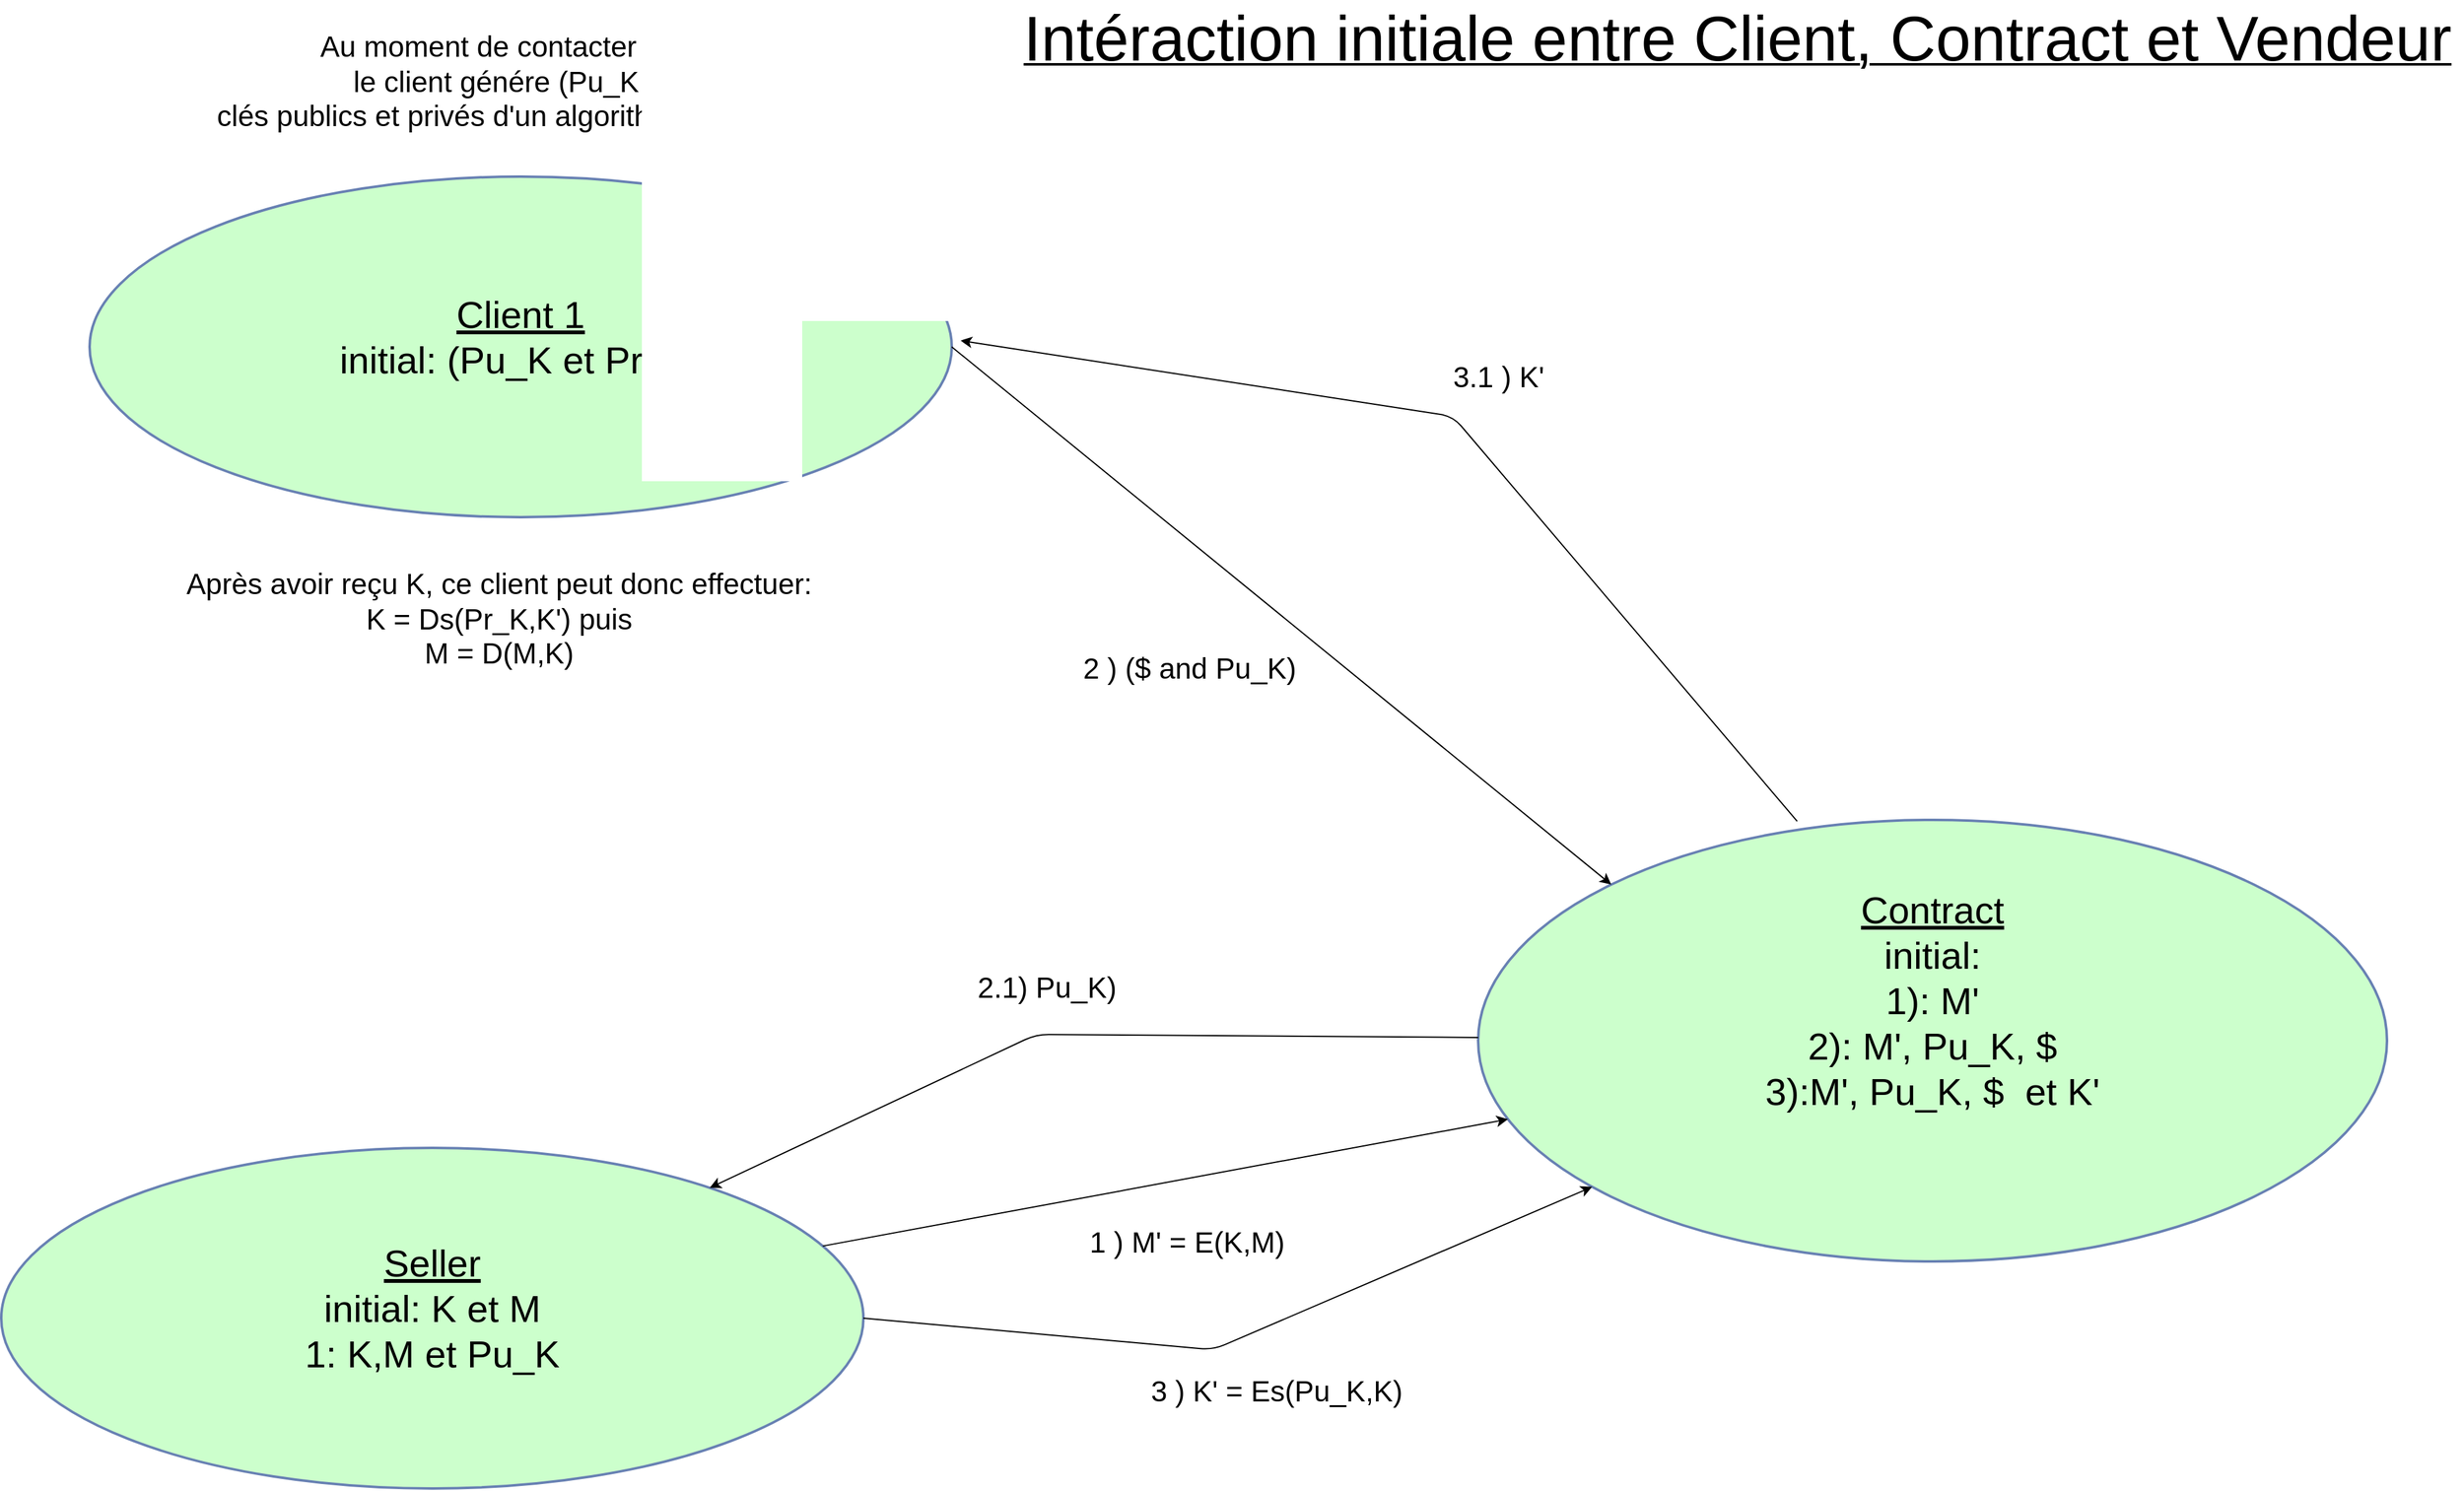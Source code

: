 <mxfile version="13.1.14" type="google" pages="2"><diagram name="Page-1" id="80d4a630-b321-0f5e-ff81-c5a36ef4752d"><mxGraphModel dx="2620" dy="2590" grid="1" gridSize="10" guides="1" tooltips="1" connect="1" arrows="1" fold="1" page="1" pageScale="1" pageWidth="1100" pageHeight="850" background="#ffffff" math="0" shadow="0"><root><mxCell id="0"/><mxCell id="1" parent="0"/><mxCell id="5c82df7aa0dc6260-15" value="&lt;font&gt;&lt;span style=&quot;font-size: 30px&quot;&gt;&lt;u&gt;Contract&lt;/u&gt;&lt;br&gt;initial: &lt;br&gt;1): M'&lt;br&gt;2): M', Pu_K, $&lt;br&gt;3):&lt;/span&gt;&lt;span style=&quot;font-size: 30px&quot;&gt;M', Pu_K, $&amp;nbsp; et K'&lt;/span&gt;&lt;span style=&quot;font-size: 23px ; background-color: rgb(255 , 255 , 255)&quot;&gt;&lt;br&gt;&lt;/span&gt;&lt;u&gt;&lt;br&gt;&lt;/u&gt;&lt;/font&gt;" style="ellipse;whiteSpace=wrap;html=1;rounded=1;shadow=0;comic=0;labelBackgroundColor=none;strokeColor=#6881B3;strokeWidth=2;fillColor=#CCFFCC;fontFamily=Helvetica;fontSize=22;fontColor=#000000;verticalAlign=middle;gradientColor=none;gradientDirection=north;spacingBottom=36;" parent="1" vertex="1"><mxGeometry x="1370" y="-70" width="720" height="350" as="geometry"/></mxCell><mxCell id="5c82df7aa0dc6260-14" value="&lt;font style=&quot;font-size: 30px&quot;&gt;&lt;u&gt;Client 1&lt;/u&gt;&lt;br&gt;initial: (Pu_K et Pr_K)&lt;br&gt;&lt;/font&gt;" style="ellipse;whiteSpace=wrap;html=1;rounded=1;shadow=0;comic=0;labelBackgroundColor=none;strokeColor=#6881B3;strokeWidth=2;fillColor=#CCFFCC;fontFamily=Helvetica;fontSize=22;fontColor=#000000;verticalAlign=middle;gradientColor=none;gradientDirection=north;spacingBottom=17;" parent="1" vertex="1"><mxGeometry x="270" y="-580" width="683" height="270" as="geometry"/></mxCell><mxCell id="Da3whqHP72ltwGsDfkJD-1" value="&lt;font size=&quot;1&quot;&gt;&lt;span style=&quot;font-size: 30px&quot;&gt;&lt;u&gt;Seller&lt;/u&gt;&lt;br&gt;initial: K et M&lt;br&gt;1: K,M et Pu_K&lt;br&gt;&lt;/span&gt;&lt;/font&gt;" style="ellipse;whiteSpace=wrap;html=1;rounded=1;shadow=0;comic=0;labelBackgroundColor=none;strokeColor=#6881B3;strokeWidth=2;fillColor=#CCFFCC;fontFamily=Helvetica;fontSize=22;fontColor=#000000;verticalAlign=middle;gradientColor=none;gradientDirection=north;spacingBottom=17;" vertex="1" parent="1"><mxGeometry x="200" y="190" width="683" height="270" as="geometry"/></mxCell><mxCell id="Da3whqHP72ltwGsDfkJD-2" value="&lt;font style=&quot;font-size: 23px&quot;&gt;1 ) M' = E(K,M)&lt;br style=&quot;font-size: 23px&quot;&gt;&lt;/font&gt;" style="endArrow=classic;html=1;fontSize=23;" edge="1" parent="1" source="Da3whqHP72ltwGsDfkJD-1" target="5c82df7aa0dc6260-15"><mxGeometry x="0.029" y="-50" width="50" height="50" relative="1" as="geometry"><mxPoint x="840" y="290" as="sourcePoint"/><mxPoint x="890" y="240" as="targetPoint"/><mxPoint as="offset"/></mxGeometry></mxCell><mxCell id="Da3whqHP72ltwGsDfkJD-4" value="&lt;font style=&quot;font-size: 23px&quot;&gt;2 ) ($ and Pu_K)&lt;br style=&quot;font-size: 23px&quot;&gt;&lt;/font&gt;" style="endArrow=classic;html=1;fontSize=23;exitX=1;exitY=0.5;exitDx=0;exitDy=0;entryX=0;entryY=0;entryDx=0;entryDy=0;" edge="1" parent="1" source="5c82df7aa0dc6260-14" target="5c82df7aa0dc6260-15"><mxGeometry x="-0.091" y="-79" width="50" height="50" relative="1" as="geometry"><mxPoint x="810.0" y="68.562" as="sourcePoint"/><mxPoint x="1480.208" y="-210.002" as="targetPoint"/><mxPoint as="offset"/></mxGeometry></mxCell><mxCell id="Da3whqHP72ltwGsDfkJD-5" value="&lt;font style=&quot;font-size: 23px&quot;&gt;3 ) K' = Es(Pu_K,K)&lt;br style=&quot;font-size: 23px&quot;&gt;&lt;/font&gt;" style="endArrow=classic;html=1;fontSize=23;exitX=1;exitY=0.5;exitDx=0;exitDy=0;" edge="1" parent="1" source="Da3whqHP72ltwGsDfkJD-1" target="5c82df7aa0dc6260-15"><mxGeometry x="0.029" y="-50" width="50" height="50" relative="1" as="geometry"><mxPoint x="880.003" y="564.62" as="sourcePoint"/><mxPoint x="1550.162" y="286.002" as="targetPoint"/><mxPoint as="offset"/><Array as="points"><mxPoint x="1160" y="350"/></Array></mxGeometry></mxCell><mxCell id="Da3whqHP72ltwGsDfkJD-6" value="&lt;font style=&quot;font-size: 23px&quot;&gt;2.1) Pu_K)&lt;br style=&quot;font-size: 23px&quot;&gt;&lt;/font&gt;" style="endArrow=classic;html=1;fontSize=23;" edge="1" parent="1" source="5c82df7aa0dc6260-15" target="Da3whqHP72ltwGsDfkJD-1"><mxGeometry x="0.082" y="-36" width="50" height="50" relative="1" as="geometry"><mxPoint x="710" y="-190" as="sourcePoint"/><mxPoint x="820" y="340" as="targetPoint"/><mxPoint x="2" y="-1" as="offset"/><Array as="points"><mxPoint x="1020" y="100"/></Array></mxGeometry></mxCell><mxCell id="Da3whqHP72ltwGsDfkJD-7" value="&lt;font style=&quot;font-size: 23px&quot;&gt;3.1 ) K'&amp;nbsp;&lt;br style=&quot;font-size: 23px&quot;&gt;&lt;/font&gt;" style="endArrow=classic;html=1;fontSize=23;exitX=0.351;exitY=0.003;exitDx=0;exitDy=0;exitPerimeter=0;" edge="1" parent="1" source="5c82df7aa0dc6260-15"><mxGeometry x="0.029" y="-50" width="50" height="50" relative="1" as="geometry"><mxPoint x="1060.003" y="-86.56" as="sourcePoint"/><mxPoint x="960" y="-450" as="targetPoint"/><mxPoint as="offset"/><Array as="points"><mxPoint x="1350" y="-390"/></Array></mxGeometry></mxCell><mxCell id="Da3whqHP72ltwGsDfkJD-8" value="Après avoir reçu K, ce client peut donc effectuer:&lt;br&gt;K = Ds(Pr_K,K') puis&lt;br&gt;M = D(M,K)" style="text;html=1;align=center;verticalAlign=middle;resizable=0;points=[];autosize=1;fontSize=23;" vertex="1" parent="1"><mxGeometry x="339" y="-274" width="510" height="90" as="geometry"/></mxCell><mxCell id="Da3whqHP72ltwGsDfkJD-9" value="Au moment de contacter le contract, &lt;br&gt;le client génére (Pu_K et Pr_K)&lt;br&gt;clés publics et privés d'un algorithme de chiffrement." style="text;html=1;align=center;verticalAlign=middle;resizable=0;points=[];autosize=1;fontSize=23;" vertex="1" parent="1"><mxGeometry x="362" y="-700" width="550" height="90" as="geometry"/></mxCell><mxCell id="nkbRDVdgevK3_SGyEZW7-1" value="&lt;u&gt;&lt;font style=&quot;font-size: 50px&quot;&gt;Intéraction initiale entre Client, Contract et Vendeur&lt;/font&gt;&lt;/u&gt;" style="text;html=1;align=center;verticalAlign=middle;resizable=0;points=[];autosize=1;fontSize=23;" vertex="1" parent="1"><mxGeometry x="1000" y="-710" width="1150" height="40" as="geometry"/></mxCell></root></mxGraphModel></diagram><diagram id="GjxeDOPY01OUSrkKyLYs" name="Page-2"><mxGraphModel dx="1123" dy="1846" grid="1" gridSize="10" guides="1" tooltips="1" connect="1" arrows="1" fold="1" page="1" pageScale="1" pageWidth="850" pageHeight="1100" math="0" shadow="0"><root><mxCell id="qXos_GJhrYz3AeNLuWEy-0"/><mxCell id="qXos_GJhrYz3AeNLuWEy-1" parent="qXos_GJhrYz3AeNLuWEy-0"/><mxCell id="4LBYiIjPAhKm030HGbrY-0" value="&lt;font&gt;&lt;span style=&quot;font-size: 30px&quot;&gt;&lt;u&gt;Contract&lt;/u&gt;&lt;br&gt;initial: &lt;/span&gt;&lt;span style=&quot;font-size: 30px&quot;&gt;M', Pu_K, $&amp;nbsp; et K'&lt;br&gt;1) :&lt;/span&gt;&lt;span style=&quot;font-size: 30px&quot;&gt;M', Pu_K, $, K' et &lt;u&gt;K&lt;br&gt;&lt;/u&gt;&lt;/span&gt;&lt;span style=&quot;font-size: 30px&quot;&gt;2) :&lt;/span&gt;&lt;span style=&quot;font-size: 30px&quot;&gt;M', Pu_K, $, K' ,&lt;u&gt;K&lt;/u&gt; et gas=(gas client)&lt;br&gt;&lt;/span&gt;&lt;span style=&quot;font-size: 30px&quot;&gt;3) :&lt;/span&gt;&lt;span style=&quot;font-size: 30px&quot;&gt;M', Pu_K, $, K' ,&lt;u&gt;K&lt;/u&gt;&amp;nbsp;et gas=(gas client+gas_seller)&lt;/span&gt;&lt;span style=&quot;font-size: 23px ; background-color: rgb(255 , 255 , 255)&quot;&gt;&lt;br&gt;&lt;/span&gt;&lt;u&gt;&lt;br&gt;&lt;/u&gt;&lt;/font&gt;" style="ellipse;whiteSpace=wrap;html=1;rounded=1;shadow=0;comic=0;labelBackgroundColor=none;strokeColor=#6881B3;strokeWidth=2;fillColor=#CCFFCC;fontFamily=Helvetica;fontSize=22;fontColor=#000000;verticalAlign=middle;gradientColor=none;gradientDirection=north;spacingBottom=36;" vertex="1" parent="qXos_GJhrYz3AeNLuWEy-1"><mxGeometry x="1360" y="-70" width="720" height="350" as="geometry"/></mxCell><mxCell id="4LBYiIjPAhKm030HGbrY-1" value="&lt;font style=&quot;font-size: 30px&quot;&gt;&lt;u&gt;Client 1&lt;/u&gt;&lt;br&gt;initial: (Pu_K et Pr_K)&lt;br&gt;&lt;/font&gt;" style="ellipse;whiteSpace=wrap;html=1;rounded=1;shadow=0;comic=0;labelBackgroundColor=none;strokeColor=#6881B3;strokeWidth=2;fillColor=#CCFFCC;fontFamily=Helvetica;fontSize=22;fontColor=#000000;verticalAlign=middle;gradientColor=none;gradientDirection=north;spacingBottom=17;" vertex="1" parent="qXos_GJhrYz3AeNLuWEy-1"><mxGeometry x="270" y="-580" width="683" height="270" as="geometry"/></mxCell><mxCell id="4LBYiIjPAhKm030HGbrY-2" value="&lt;font size=&quot;1&quot;&gt;&lt;span style=&quot;font-size: 30px&quot;&gt;&lt;u&gt;Seller&lt;/u&gt;&lt;br&gt;initial: K,M et Pu_K&lt;br&gt;&lt;/span&gt;&lt;/font&gt;" style="ellipse;whiteSpace=wrap;html=1;rounded=1;shadow=0;comic=0;labelBackgroundColor=none;strokeColor=#6881B3;strokeWidth=2;fillColor=#CCFFCC;fontFamily=Helvetica;fontSize=22;fontColor=#000000;verticalAlign=middle;gradientColor=none;gradientDirection=north;spacingBottom=17;" vertex="1" parent="qXos_GJhrYz3AeNLuWEy-1"><mxGeometry x="200" y="190" width="683" height="270" as="geometry"/></mxCell><mxCell id="4LBYiIjPAhKm030HGbrY-3" value="&lt;font style=&quot;font-size: 23px&quot;&gt;1) K&lt;br style=&quot;font-size: 23px&quot;&gt;&lt;/font&gt;" style="endArrow=classic;html=1;fontSize=23;" edge="1" parent="qXos_GJhrYz3AeNLuWEy-1" source="4LBYiIjPAhKm030HGbrY-2" target="4LBYiIjPAhKm030HGbrY-0"><mxGeometry x="0.029" y="-50" width="50" height="50" relative="1" as="geometry"><mxPoint x="840" y="290" as="sourcePoint"/><mxPoint x="890" y="240" as="targetPoint"/><mxPoint as="offset"/></mxGeometry></mxCell><mxCell id="4LBYiIjPAhKm030HGbrY-4" value="&lt;font style=&quot;font-size: 23px&quot;&gt;2) gas_client&lt;br style=&quot;font-size: 23px&quot;&gt;&lt;/font&gt;" style="endArrow=classic;html=1;fontSize=23;exitX=1;exitY=0.5;exitDx=0;exitDy=0;entryX=0;entryY=0;entryDx=0;entryDy=0;" edge="1" parent="qXos_GJhrYz3AeNLuWEy-1" source="4LBYiIjPAhKm030HGbrY-1" target="4LBYiIjPAhKm030HGbrY-0"><mxGeometry x="0.176" y="-31" width="50" height="50" relative="1" as="geometry"><mxPoint x="810.0" y="68.562" as="sourcePoint"/><mxPoint x="1480.208" y="-210.002" as="targetPoint"/><mxPoint y="1" as="offset"/></mxGeometry></mxCell><mxCell id="4LBYiIjPAhKm030HGbrY-5" value="&lt;font style=&quot;font-size: 23px&quot;&gt;3 ) gas_seller&lt;br style=&quot;font-size: 23px&quot;&gt;&lt;/font&gt;" style="endArrow=classic;html=1;fontSize=23;exitX=1;exitY=0.5;exitDx=0;exitDy=0;" edge="1" parent="qXos_GJhrYz3AeNLuWEy-1" source="4LBYiIjPAhKm030HGbrY-2" target="4LBYiIjPAhKm030HGbrY-0"><mxGeometry x="0.029" y="-50" width="50" height="50" relative="1" as="geometry"><mxPoint x="880.003" y="564.62" as="sourcePoint"/><mxPoint x="1550.162" y="286.002" as="targetPoint"/><mxPoint as="offset"/><Array as="points"><mxPoint x="1160" y="350"/></Array></mxGeometry></mxCell><mxCell id="4LBYiIjPAhKm030HGbrY-6" value="&lt;font style=&quot;font-size: 23px&quot;&gt;2.1) Information de contestation&lt;br style=&quot;font-size: 23px&quot;&gt;&lt;/font&gt;" style="endArrow=classic;html=1;fontSize=23;" edge="1" parent="qXos_GJhrYz3AeNLuWEy-1" source="4LBYiIjPAhKm030HGbrY-0" target="4LBYiIjPAhKm030HGbrY-2"><mxGeometry x="0.082" y="-36" width="50" height="50" relative="1" as="geometry"><mxPoint x="710" y="-190" as="sourcePoint"/><mxPoint x="820" y="340" as="targetPoint"/><mxPoint x="2" y="-1" as="offset"/><Array as="points"><mxPoint x="1020" y="100"/></Array></mxGeometry></mxCell><mxCell id="4LBYiIjPAhKm030HGbrY-7" value="&lt;font style=&quot;font-size: 23px&quot;&gt;1.1 ) K&amp;nbsp;&lt;br style=&quot;font-size: 23px&quot;&gt;&lt;/font&gt;" style="endArrow=classic;html=1;fontSize=23;exitX=0.351;exitY=0.003;exitDx=0;exitDy=0;exitPerimeter=0;" edge="1" parent="qXos_GJhrYz3AeNLuWEy-1" source="4LBYiIjPAhKm030HGbrY-0"><mxGeometry x="0.029" y="-50" width="50" height="50" relative="1" as="geometry"><mxPoint x="1060.003" y="-86.56" as="sourcePoint"/><mxPoint x="960" y="-450" as="targetPoint"/><mxPoint as="offset"/><Array as="points"><mxPoint x="1350" y="-390"/></Array></mxGeometry></mxCell><mxCell id="4LBYiIjPAhKm030HGbrY-8" value="Vérifie en interne que c'est bien la bonne clé K qu'il a récu." style="text;html=1;align=center;verticalAlign=middle;resizable=0;points=[];autosize=1;fontSize=23;" vertex="1" parent="qXos_GJhrYz3AeNLuWEy-1"><mxGeometry x="306.5" y="-300" width="610" height="30" as="geometry"/></mxCell><mxCell id="4LBYiIjPAhKm030HGbrY-10" value="&lt;span style=&quot;font-size: 50px&quot;&gt;&lt;u&gt;Après 14 jours (lorsque le vendeur dévoile K)&lt;/u&gt;&lt;/span&gt;" style="text;html=1;align=center;verticalAlign=middle;resizable=0;points=[];autosize=1;fontSize=23;" vertex="1" parent="qXos_GJhrYz3AeNLuWEy-1"><mxGeometry x="1065" y="-710" width="1020" height="40" as="geometry"/></mxCell><mxCell id="4LBYiIjPAhKm030HGbrY-13" value="" style="endArrow=classic;html=1;fontSize=23;" edge="1" parent="qXos_GJhrYz3AeNLuWEy-1"><mxGeometry width="50" height="50" relative="1" as="geometry"><mxPoint x="560" y="-260" as="sourcePoint"/><mxPoint x="660" y="-220" as="targetPoint"/></mxGeometry></mxCell><mxCell id="4LBYiIjPAhKm030HGbrY-14" value="Si c'est la bonne, c'est finit." style="text;html=1;align=center;verticalAlign=middle;resizable=0;points=[];autosize=1;fontSize=23;" vertex="1" parent="qXos_GJhrYz3AeNLuWEy-1"><mxGeometry x="630" y="-200" width="290" height="30" as="geometry"/></mxCell><mxCell id="4LBYiIjPAhKm030HGbrY-15" value="" style="endArrow=classic;html=1;fontSize=23;" edge="1" parent="qXos_GJhrYz3AeNLuWEy-1"><mxGeometry width="50" height="50" relative="1" as="geometry"><mxPoint x="560" y="-260" as="sourcePoint"/><mxPoint x="410" y="-200" as="targetPoint"/></mxGeometry></mxCell><mxCell id="4LBYiIjPAhKm030HGbrY-16" value="Sinon, il dispose de n jours pour &lt;br&gt;faire &quot;recours&quot;:&lt;br&gt;-il envoie au contrat&amp;nbsp;&lt;span style=&quot;background-color: rgb(255 , 255 , 255)&quot;&gt;&amp;nbsp;gas_client = (ether_gas_cost_verif)&lt;/span&gt;" style="text;html=1;align=center;verticalAlign=middle;resizable=0;points=[];autosize=1;fontSize=23;imageWidth=19;" vertex="1" parent="qXos_GJhrYz3AeNLuWEy-1"><mxGeometry x="10" y="-190" width="590" height="90" as="geometry"/></mxCell><mxCell id="4LBYiIjPAhKm030HGbrY-18" value="Reçoit une constéstation il dispose alors de n jours pour abandonner/répondre:" style="text;html=1;align=center;verticalAlign=middle;resizable=0;points=[];autosize=1;fontSize=23;" vertex="1" parent="qXos_GJhrYz3AeNLuWEy-1"><mxGeometry x="211.5" y="490" width="820" height="30" as="geometry"/></mxCell><mxCell id="4LBYiIjPAhKm030HGbrY-19" value="" style="endArrow=classic;html=1;fontSize=23;" edge="1" parent="qXos_GJhrYz3AeNLuWEy-1"><mxGeometry width="50" height="50" relative="1" as="geometry"><mxPoint x="570" y="530.0" as="sourcePoint"/><mxPoint x="670" y="570.0" as="targetPoint"/></mxGeometry></mxCell><mxCell id="4LBYiIjPAhKm030HGbrY-20" value="Si il abandonne, il ne récoit pas &lt;br&gt;son paiement de client 1,&lt;br&gt;&amp;nbsp;et ce dernier recoit ($ + gas_client) &lt;br&gt;du contrat&amp;nbsp;" style="text;html=1;align=center;verticalAlign=middle;resizable=0;points=[];autosize=1;fontSize=23;" vertex="1" parent="qXos_GJhrYz3AeNLuWEy-1"><mxGeometry x="651.5" y="580" width="380" height="120" as="geometry"/></mxCell><mxCell id="4LBYiIjPAhKm030HGbrY-21" value="" style="endArrow=classic;html=1;fontSize=23;" edge="1" parent="qXos_GJhrYz3AeNLuWEy-1"><mxGeometry width="50" height="50" relative="1" as="geometry"><mxPoint x="570" y="530.0" as="sourcePoint"/><mxPoint x="420" y="590.0" as="targetPoint"/></mxGeometry></mxCell><mxCell id="4LBYiIjPAhKm030HGbrY-22" value="Sinon, il répond simplement &lt;br&gt;avec gas_seller =&amp;nbsp;&lt;span style=&quot;background-color: rgb(255 , 255 , 255)&quot;&gt;&amp;nbsp;(ether_gas_cost_verif)&lt;/span&gt;" style="text;html=1;align=center;verticalAlign=middle;resizable=0;points=[];autosize=1;fontSize=23;imageWidth=19;" vertex="1" parent="qXos_GJhrYz3AeNLuWEy-1"><mxGeometry x="95" y="615" width="440" height="60" as="geometry"/></mxCell><mxCell id="4LBYiIjPAhKm030HGbrY-23" value="Suite a cette réponse:&amp;nbsp;&lt;br&gt;-le contract utilise gas/2 pour effectuer la verification:&lt;br&gt;K' = Es(Pu_K),&lt;br&gt;et attribue alors le reste de (gas +$) à celui qui a raison." style="text;html=1;align=center;verticalAlign=middle;resizable=0;points=[];autosize=1;fontSize=23;" vertex="1" parent="qXos_GJhrYz3AeNLuWEy-1"><mxGeometry x="1550" y="290" width="580" height="120" as="geometry"/></mxCell></root></mxGraphModel></diagram></mxfile>